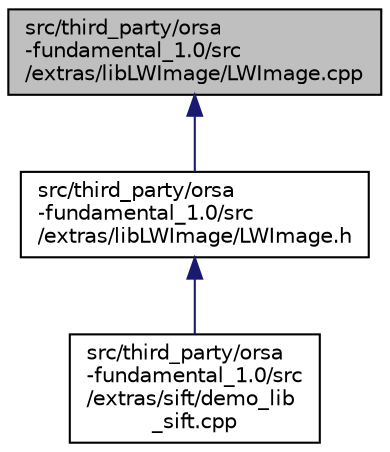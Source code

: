 digraph "src/third_party/orsa-fundamental_1.0/src/extras/libLWImage/LWImage.cpp"
{
  edge [fontname="Helvetica",fontsize="10",labelfontname="Helvetica",labelfontsize="10"];
  node [fontname="Helvetica",fontsize="10",shape=record];
  Node1 [label="src/third_party/orsa\l-fundamental_1.0/src\l/extras/libLWImage/LWImage.cpp",height=0.2,width=0.4,color="black", fillcolor="grey75", style="filled", fontcolor="black"];
  Node1 -> Node2 [dir="back",color="midnightblue",fontsize="10",style="solid",fontname="Helvetica"];
  Node2 [label="src/third_party/orsa\l-fundamental_1.0/src\l/extras/libLWImage/LWImage.h",height=0.2,width=0.4,color="black", fillcolor="white", style="filled",URL="$LWImage_8h.html",tooltip="Light weight image structure. "];
  Node2 -> Node3 [dir="back",color="midnightblue",fontsize="10",style="solid",fontname="Helvetica"];
  Node3 [label="src/third_party/orsa\l-fundamental_1.0/src\l/extras/sift/demo_lib\l_sift.cpp",height=0.2,width=0.4,color="black", fillcolor="white", style="filled",URL="$demo__lib__sift_8cpp.html"];
}
